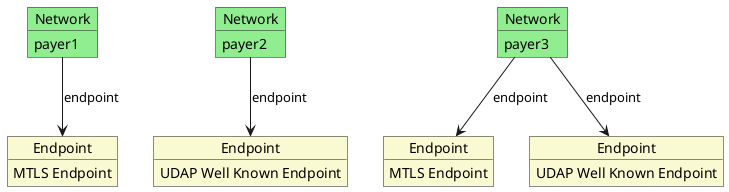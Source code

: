 @startuml

object "Network" as payer1 #LightGreen
payer1 : payer1

object "Endpoint" as mtlsEndpoint1 #LightGoldenRodYellow
mtlsEndpoint1 : MTLS Endpoint

object "Network" as payer2 #LightGreen
payer2 : payer2

object "Endpoint" as udapEndpoint1 #LightGoldenRodYellow
udapEndpoint1 : UDAP Well Known Endpoint

object "Network" as payer3 #LightGreen
payer3 : payer3

object "Endpoint" as mtlsEndpoint2 #LightGoldenRodYellow
mtlsEndpoint2 : MTLS Endpoint

object "Endpoint" as udapEndpoint2 #LightGoldenRodYellow
udapEndpoint2 : UDAP Well Known Endpoint



payer1 -down-> mtlsEndpoint1 : endpoint
payer2 -down-> udapEndpoint1 : endpoint

payer3 -down-> mtlsEndpoint2 : endpoint
payer3 -down-> udapEndpoint2 : endpoint



@enduml